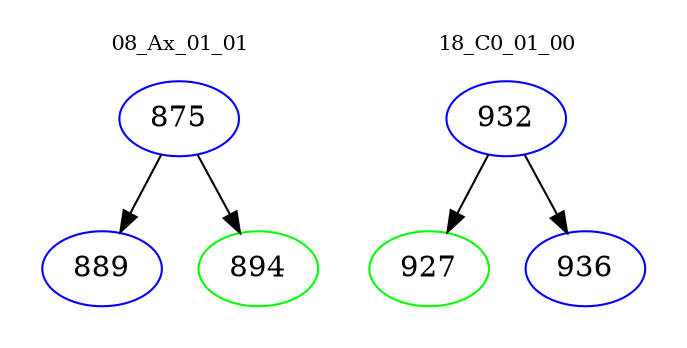 digraph{
subgraph cluster_0 {
color = white
label = "08_Ax_01_01";
fontsize=10;
T0_875 [label="875", color="blue"]
T0_875 -> T0_889 [color="black"]
T0_889 [label="889", color="blue"]
T0_875 -> T0_894 [color="black"]
T0_894 [label="894", color="green"]
}
subgraph cluster_1 {
color = white
label = "18_C0_01_00";
fontsize=10;
T1_932 [label="932", color="blue"]
T1_932 -> T1_927 [color="black"]
T1_927 [label="927", color="green"]
T1_932 -> T1_936 [color="black"]
T1_936 [label="936", color="blue"]
}
}
